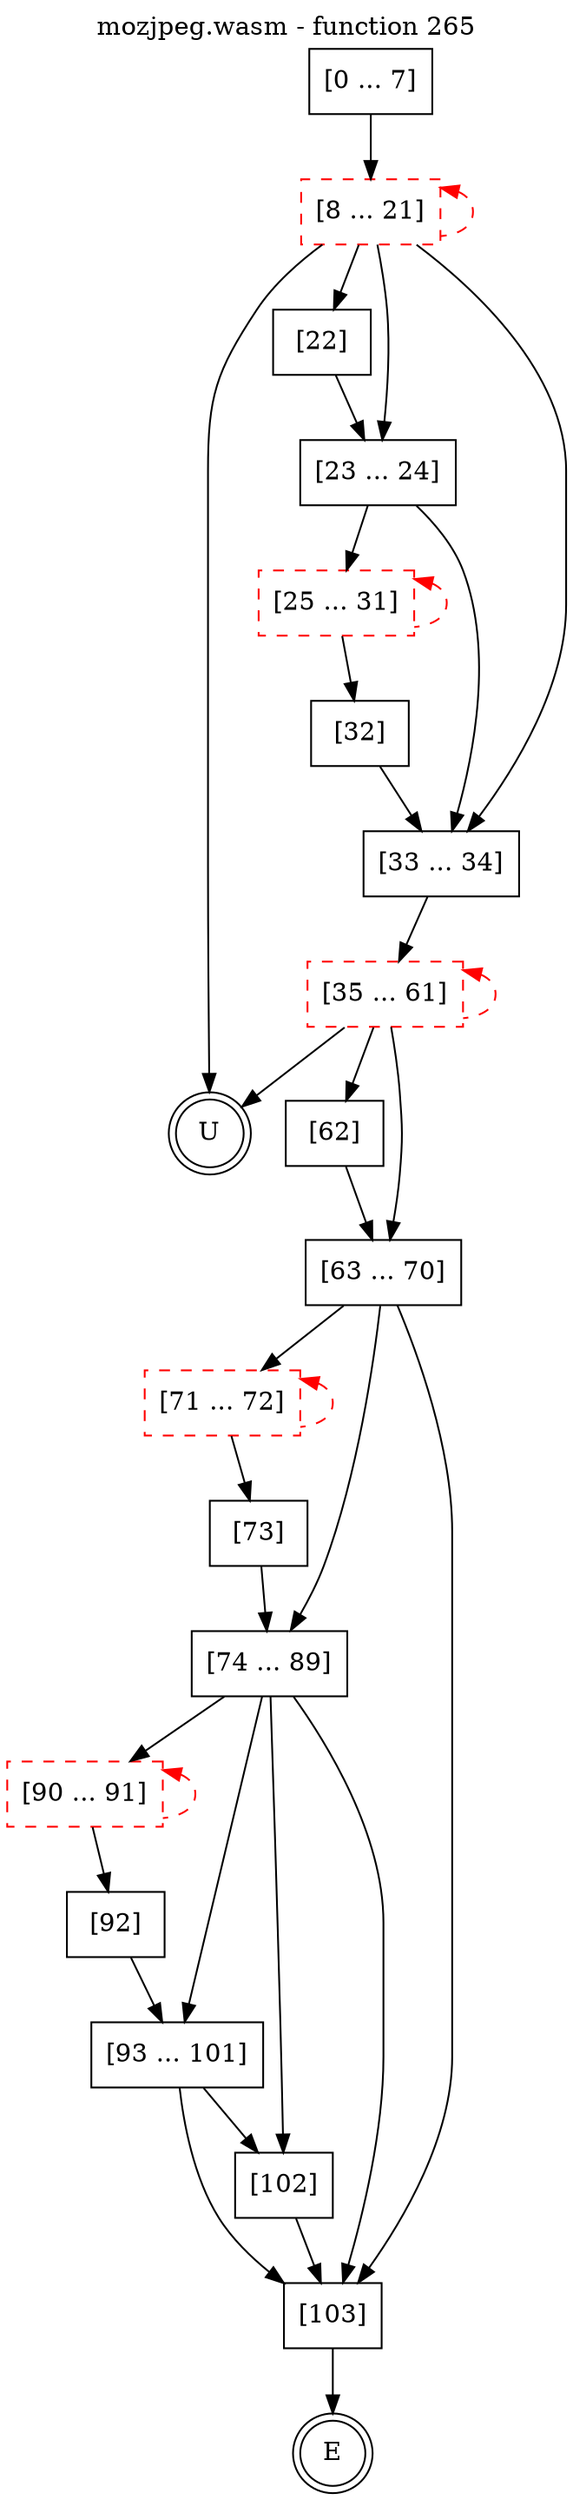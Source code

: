 digraph finite_state_machine {
    label = "mozjpeg.wasm - function 265"
    labelloc =  t
    labelfontsize = 16
    labelfontcolor = black
    labelfontname = "Helvetica"
    node [shape = doublecircle]; E U ;
    node [shape = box];
    node [shape=box, color=black, style=solid] 0[label="[0 ... 7]"]
    node [shape=box, color=red, style=dashed] 8[label="[8 ... 21]"]
    node [shape=box, color=black, style=solid] 22[label="[22]"]
    node [shape=box, color=black, style=solid] 23[label="[23 ... 24]"]
    node [shape=box, color=red, style=dashed] 25[label="[25 ... 31]"]
    node [shape=box, color=black, style=solid] 32[label="[32]"]
    node [shape=box, color=black, style=solid] 33[label="[33 ... 34]"]
    node [shape=box, color=red, style=dashed] 35[label="[35 ... 61]"]
    node [shape=box, color=black, style=solid] 62[label="[62]"]
    node [shape=box, color=black, style=solid] 63[label="[63 ... 70]"]
    node [shape=box, color=red, style=dashed] 71[label="[71 ... 72]"]
    node [shape=box, color=black, style=solid] 73[label="[73]"]
    node [shape=box, color=black, style=solid] 74[label="[74 ... 89]"]
    node [shape=box, color=red, style=dashed] 90[label="[90 ... 91]"]
    node [shape=box, color=black, style=solid] 92[label="[92]"]
    node [shape=box, color=black, style=solid] 93[label="[93 ... 101]"]
    node [shape=box, color=black, style=solid] 102[label="[102]"]
    node [shape=box, color=black, style=solid] 103[label="[103]"]
    node [shape=box, color=black, style=solid] U[label="U"]
    0 -> 8;
    8 -> 22;
    8 -> 23;
    8 -> 33;
    8 -> U;
    8 -> 8[style="dashed" color="red" dir=back];
    22 -> 23;
    23 -> 25;
    23 -> 33;
    25 -> 32;
    25 -> 25[style="dashed" color="red" dir=back];
    32 -> 33;
    33 -> 35;
    35 -> 62;
    35 -> 63;
    35 -> U;
    35 -> 35[style="dashed" color="red" dir=back];
    62 -> 63;
    63 -> 71;
    63 -> 74;
    63 -> 103;
    71 -> 73;
    71 -> 71[style="dashed" color="red" dir=back];
    73 -> 74;
    74 -> 90;
    74 -> 93;
    74 -> 102;
    74 -> 103;
    90 -> 92;
    90 -> 90[style="dashed" color="red" dir=back];
    92 -> 93;
    93 -> 102;
    93 -> 103;
    102 -> 103;
    103 -> E;
}
